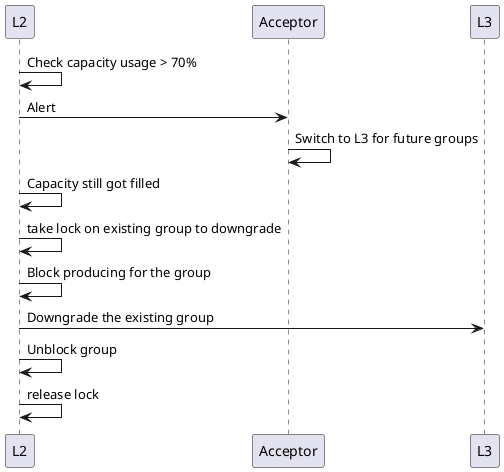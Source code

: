 @startuml
L2 -> L2 : Check capacity usage > 70%
L2 -> Acceptor : Alert
Acceptor -> Acceptor : Switch to L3 for future groups

L2 -> L2 : Capacity still got filled
L2 -> L2 : take lock on existing group to downgrade
L2 -> L2 : Block producing for the group
L2 -> L3 : Downgrade the existing group
L2 -> L2 : Unblock group
L2 -> L2 : release lock
@enduml